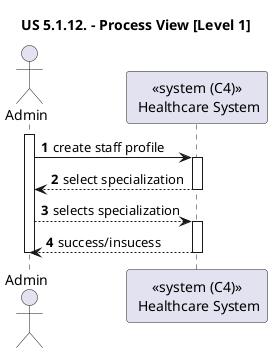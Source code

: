 @startuml

title "US 5.1.12. - Process View [Level 1]"

autonumber

actor Admin as ADM
participant "<<system (C4)>>\n Healthcare System" as SYS

activate ADM
ADM -> SYS : create staff profile
activate SYS

SYS --> ADM : select specialization
deactivate SYS

ADM --> SYS : selects specialization
activate SYS

SYS --> ADM : success/insucess
deactivate SYS
deactivate ADM

@enduml